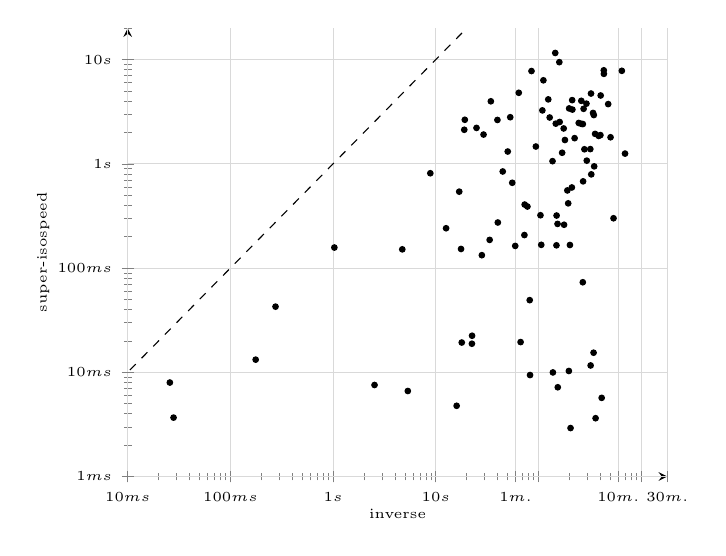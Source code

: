 \begin{tikzpicture}
\begin{axis}[
	font = \tiny,
	axis lines = left,
	axis lines = left,
	grid = major,
	grid style = {draw=gray!30},
	xmode = log,
	ymode = log,
	ymin = 1,
	ymax = 20000,
	xmin = 10,
	xmax = 1800000,
	xlabel = {inverse},
	ylabel = {super-isospeed},
	label shift = {-6pt},
	% log ticks with fixed point,
	xtick = {0.1, 1, 10, 100, 1000, 10000, 100000, 1000000, 10000000},
	ytick = {0.1, 1, 10, 100, 1000, 10000, 100000, 1000000, 10000000},
	xticklabels = \empty,
	yticklabels = \empty,
	extra x ticks = {0.1, 1, 10, 100, 1000, 10000, 60000, 600000, 1800000, 3600000},
	extra x tick labels = {$100 {\mu}s$, $1 ms$, $10 ms$, $100 ms$, $1 s$, $10 s$, $1 m.$, $10 m.$, $30 m.$, $1 h$},
	extra y ticks = {0.1, 1, 10, 100, 1000, 10000, 60000, 600000, 1800000, 3600000},
	extra y tick labels = {$100 {\mu}s$, $1 ms$, $10 ms$, $100 ms$, $1 s$, $10 s$, $1 m.$, $10 m.$, $30 m.$, $1 h$},
]
	\addplot [only marks, mark size=1pt] coordinates {
		(356306.604, 1937.605)
		(212988.757, 4084.097)
		(477637.191, 3742.691)
		(85574.452, 7765.816)
		(78140.264, 389.414)
		(261467.480, 2418.417)
		(322242.452, 11.629)
		(199068.248, 3400.167)
		(28107.158, 132.913)
		(39859.977, 2635.821)
		(293537.988, 3778.651)
		(17914.792, 19.299)
		(145723.694, 11577.208)
		(50235.524, 1312.345)
		(1029.520, 157.327)
		(27.963, 3.674)
		(194918.169, 417.802)
		(8849.678, 811.986)
		(275261.227, 3371.878)
		(319863.803, 1384.442)
		(137150.428, 1060.644)
		(214140.491, 3314.235)
		(177640.015, 260.231)
		(432766.002, 7891.977)
		(149796.148, 165.233)
		(280239.359, 1379.243)
		(176096.672, 2183.945)
		(191171.098, 555.465)
		(153494.203, 265.291)
		(25.741, 7.974)
		(324980.792, 4724.950)
		(104662.590, 321.189)
		(346174.324, 2936.909)
		(34396.576, 3981.211)
		(24938.237, 2211.352)
		(176.260, 13.224)
		(128642.141, 2783.435)
		(147545.741, 2429.278)
		(106501.364, 166.974)
		(348903.301, 945.796)
		(386271.444, 1852.440)
		(503644.255, 1797.879)
		(270355.943, 73.070)
		(433817.526, 7299.912)
		(696959.448, 1253.464)
		(19183.993, 2645.920)
		(159737.967, 9449.111)
		(12608.062, 240.969)
		(224986.442, 1763.352)
		(94364.122, 1465.410)
		(275.140, 42.633)
		(109221.921, 3255.977)
		(246762.561, 2467.294)
		(648835.906, 7804.402)
		(270676.580, 2408.335)
		(44899.706, 844.357)
		(82850.391, 9.406)
		(55557.994, 657.910)
		(181045.480, 1693.016)
		(17629.958, 152.445)
		(138264.103, 9.966)
		(202557.023, 166.465)
		(15974.162, 4.770)
		(401366.791, 1885.999)
		(205372.667, 2.917)
		(261422.271, 4020.861)
		(340245.047, 3077.770)
		(272178.709, 679.006)
		(22580.115, 22.423)
		(211506.036, 593.327)
		(344250.401, 15.416)
		(160927.106, 2519.535)
		(40231.749, 273.581)
		(5344.905, 6.614)
		(82206.204, 49.227)
		(73424.714, 406.589)
		(22491.280, 18.795)
		(67028.060, 19.496)
		(29193.969, 1909.097)
		(360145.905, 3.626)
		(64338.644, 4803.135)
		(154298.581, 7.183)
		(4720.879, 151.174)
		(538383.409, 300.465)
		(403609.227, 4525.648)
		(197850.301, 10.297)
		(150252.441, 319.126)
		(72990.556, 207.334)
		(111735.305, 6328.273)
		(59416.453, 163.037)
		(33478.006, 186.314)
		(53124.526, 2800.376)
		(412773.813, 5.683)
		(170104.807, 1277.027)
		(295574.175, 1072.447)
		(2533.467, 7.553)
		(16930.235, 540.737)
		(326984.369, 792.492)
		(124677.886, 4152.357)
		(18951.317, 2122.236)
	};
	\addplot+ [mark=none, black, dashed, domain=1:1800000] {x};
\end{axis}
\end{tikzpicture}
